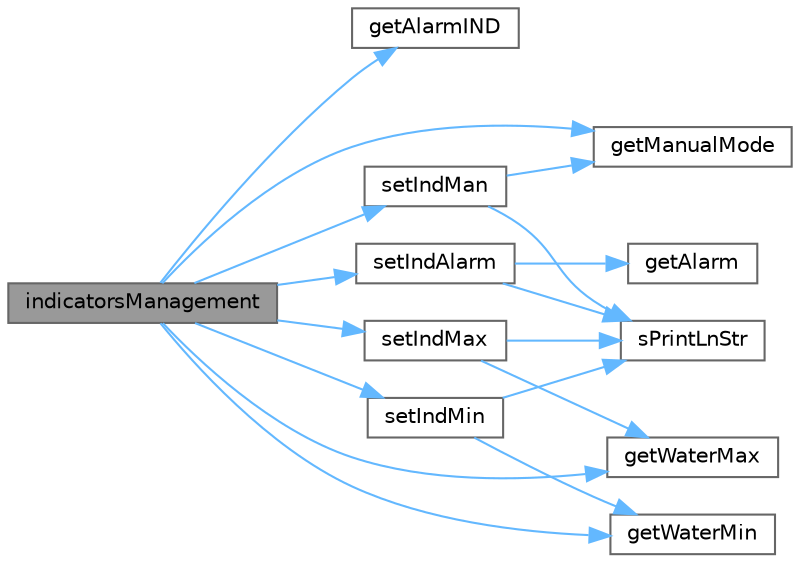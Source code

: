 digraph "indicatorsManagement"
{
 // LATEX_PDF_SIZE
  bgcolor="transparent";
  edge [fontname=Helvetica,fontsize=10,labelfontname=Helvetica,labelfontsize=10];
  node [fontname=Helvetica,fontsize=10,shape=box,height=0.2,width=0.4];
  rankdir="LR";
  Node1 [id="Node000001",label="indicatorsManagement",height=0.2,width=0.4,color="gray40", fillcolor="grey60", style="filled", fontcolor="black",tooltip=" "];
  Node1 -> Node2 [id="edge33_Node000001_Node000002",color="steelblue1",style="solid",tooltip=" "];
  Node2 [id="Node000002",label="getAlarmIND",height=0.2,width=0.4,color="grey40", fillcolor="white", style="filled",URL="$_o_s___g_p_i_o_8cpp.html#a364e39356237485f2ee12f8bf224683b",tooltip="Retorna estado do alarme."];
  Node1 -> Node3 [id="edge34_Node000001_Node000003",color="steelblue1",style="solid",tooltip=" "];
  Node3 [id="Node000003",label="getManualMode",height=0.2,width=0.4,color="grey40", fillcolor="white", style="filled",URL="$_o_s___g_p_i_o_8cpp.html#a20a8e677a695003ed8259fc2e32b6462",tooltip="Retorna estado do interruptor auto."];
  Node1 -> Node4 [id="edge35_Node000001_Node000004",color="steelblue1",style="solid",tooltip=" "];
  Node4 [id="Node000004",label="getWaterMax",height=0.2,width=0.4,color="grey40", fillcolor="white", style="filled",URL="$_o_s___g_p_i_o_8cpp.html#a2b0449e42db71938062564c4f643c215",tooltip="Inicia os inputs."];
  Node1 -> Node5 [id="edge36_Node000001_Node000005",color="steelblue1",style="solid",tooltip=" "];
  Node5 [id="Node000005",label="getWaterMin",height=0.2,width=0.4,color="grey40", fillcolor="white", style="filled",URL="$_o_s___g_p_i_o_8cpp.html#a166177fea9ace421d96924d83286abfc",tooltip="Retorna estado do sensor de agua de maximo."];
  Node1 -> Node6 [id="edge37_Node000001_Node000006",color="steelblue1",style="solid",tooltip=" "];
  Node6 [id="Node000006",label="setIndAlarm",height=0.2,width=0.4,color="grey40", fillcolor="white", style="filled",URL="$_o_s___g_p_i_o_8cpp.html#a76b46044c939e363a3e761d515af2e1a",tooltip="Liga/desliga o indicador luminoso nivel agua minimo."];
  Node6 -> Node7 [id="edge38_Node000006_Node000007",color="steelblue1",style="solid",tooltip=" "];
  Node7 [id="Node000007",label="getAlarm",height=0.2,width=0.4,color="grey40", fillcolor="white", style="filled",URL="$_o_s___g_p_i_o_8cpp.html#a36575ea4abf90b10ef86ad50f0b9fad0",tooltip="Get the Alarm object."];
  Node6 -> Node8 [id="edge39_Node000006_Node000008",color="steelblue1",style="solid",tooltip=" "];
  Node8 [id="Node000008",label="sPrintLnStr",height=0.2,width=0.4,color="grey40", fillcolor="white", style="filled",URL="$_m_d___serial_8cpp.html#aaaf82364eff15ff055f45914b62051ab",tooltip="Print number."];
  Node1 -> Node9 [id="edge40_Node000001_Node000009",color="steelblue1",style="solid",tooltip=" "];
  Node9 [id="Node000009",label="setIndMan",height=0.2,width=0.4,color="grey40", fillcolor="white", style="filled",URL="$_o_s___g_p_i_o_8cpp.html#a86fca9908335532b4c89bca82aaa9346",tooltip="Liga/desliga o indicador luminoso alarme."];
  Node9 -> Node3 [id="edge41_Node000009_Node000003",color="steelblue1",style="solid",tooltip=" "];
  Node9 -> Node8 [id="edge42_Node000009_Node000008",color="steelblue1",style="solid",tooltip=" "];
  Node1 -> Node10 [id="edge43_Node000001_Node000010",color="steelblue1",style="solid",tooltip=" "];
  Node10 [id="Node000010",label="setIndMax",height=0.2,width=0.4,color="grey40", fillcolor="white", style="filled",URL="$_o_s___g_p_i_o_8cpp.html#a87a31bccb377b0b9f859242b0635052c",tooltip="Retorna estado da bomba de agua."];
  Node10 -> Node4 [id="edge44_Node000010_Node000004",color="steelblue1",style="solid",tooltip=" "];
  Node10 -> Node8 [id="edge45_Node000010_Node000008",color="steelblue1",style="solid",tooltip=" "];
  Node1 -> Node11 [id="edge46_Node000001_Node000011",color="steelblue1",style="solid",tooltip=" "];
  Node11 [id="Node000011",label="setIndMin",height=0.2,width=0.4,color="grey40", fillcolor="white", style="filled",URL="$_o_s___g_p_i_o_8cpp.html#afd12f5c7d9986ada0226426896ee09c7",tooltip="Liga/desliga o indicador luminoso nivel agua maximo."];
  Node11 -> Node5 [id="edge47_Node000011_Node000005",color="steelblue1",style="solid",tooltip=" "];
  Node11 -> Node8 [id="edge48_Node000011_Node000008",color="steelblue1",style="solid",tooltip=" "];
}
